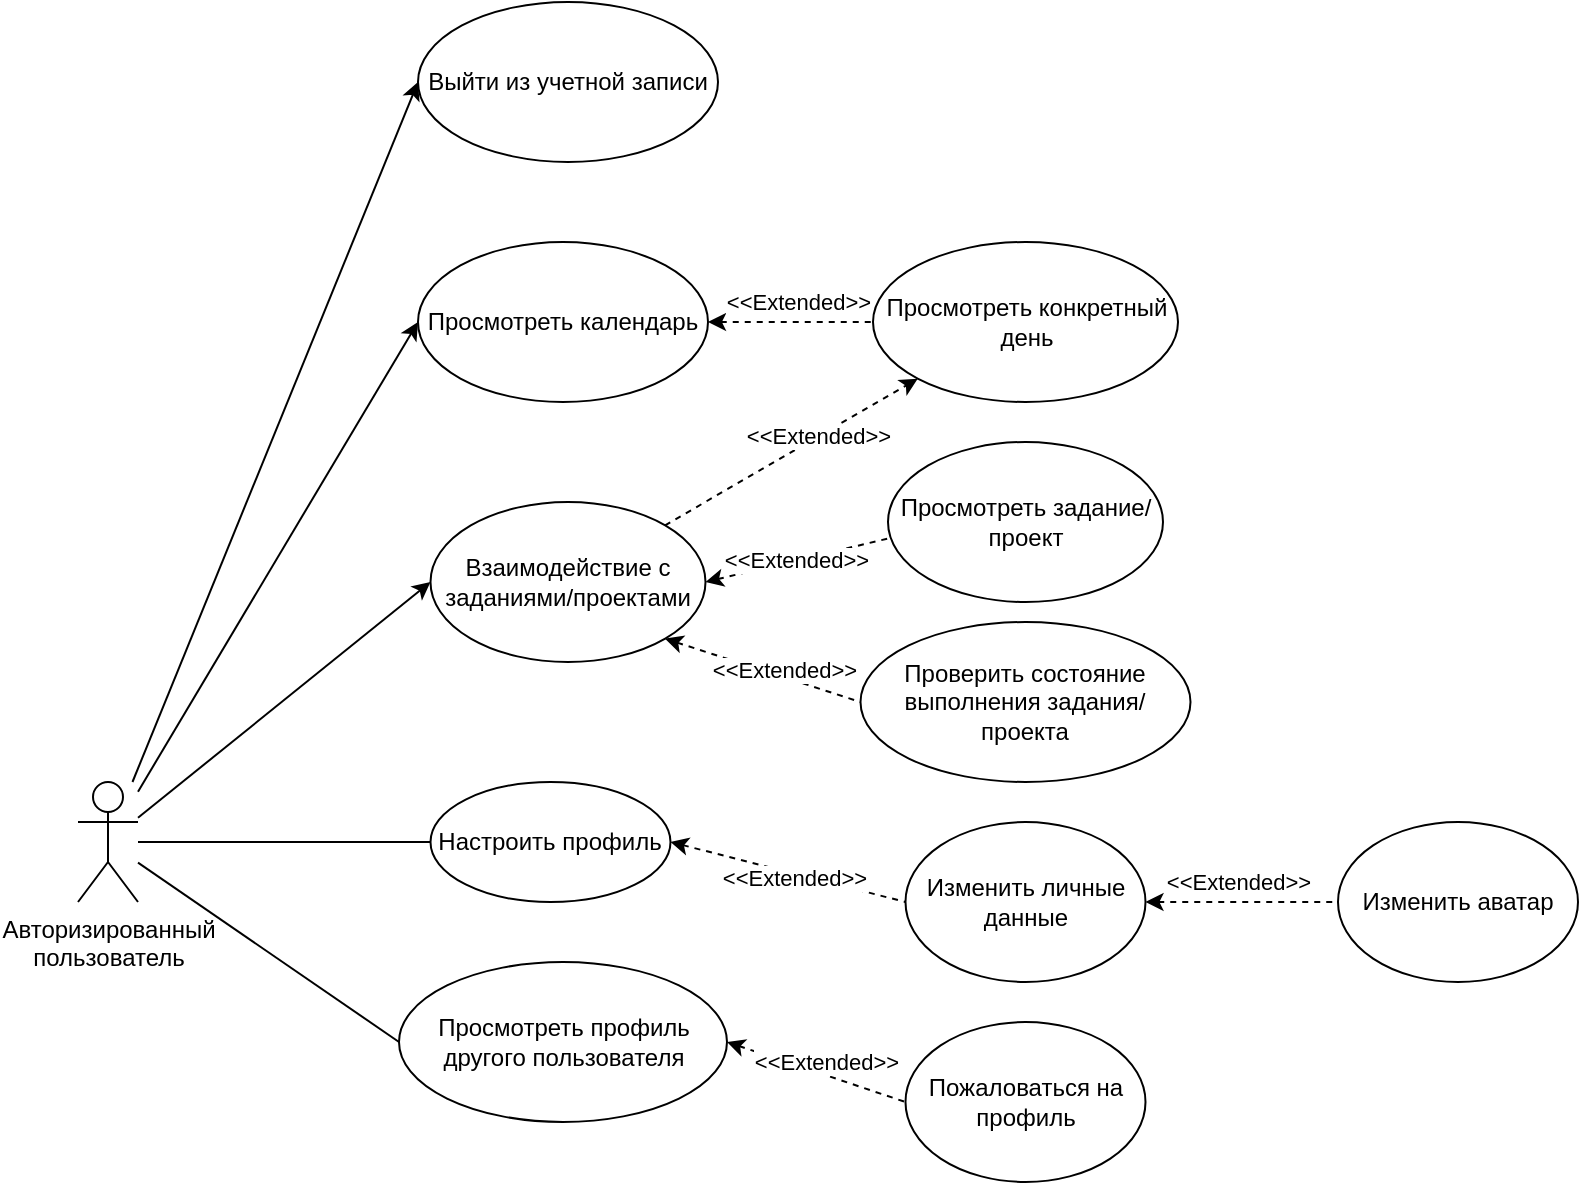 <mxfile version="24.0.5" type="device">
  <diagram name="Страница — 1" id="Cg9e4lRFs6lyY9MizwPD">
    <mxGraphModel dx="1221" dy="647" grid="1" gridSize="10" guides="1" tooltips="1" connect="1" arrows="1" fold="1" page="1" pageScale="1" pageWidth="827" pageHeight="1169" math="0" shadow="0">
      <root>
        <mxCell id="0" />
        <mxCell id="1" parent="0" />
        <mxCell id="Sueicobwrdl7SZPW2hEC-1" value="Авторизированный&lt;div&gt;пользователь&lt;/div&gt;" style="shape=umlActor;verticalLabelPosition=bottom;verticalAlign=top;html=1;outlineConnect=0;" vertex="1" parent="1">
          <mxGeometry x="40" y="400" width="30" height="60" as="geometry" />
        </mxCell>
        <mxCell id="Sueicobwrdl7SZPW2hEC-2" value="Выйти из учетной записи" style="ellipse;whiteSpace=wrap;html=1;" vertex="1" parent="1">
          <mxGeometry x="210" y="10" width="150" height="80" as="geometry" />
        </mxCell>
        <mxCell id="Sueicobwrdl7SZPW2hEC-9" value="" style="edgeStyle=orthogonalEdgeStyle;rounded=0;orthogonalLoop=1;jettySize=auto;html=1;startArrow=classic;startFill=1;endArrow=none;endFill=0;dashed=1;" edge="1" parent="1" source="Sueicobwrdl7SZPW2hEC-7" target="Sueicobwrdl7SZPW2hEC-8">
          <mxGeometry relative="1" as="geometry" />
        </mxCell>
        <mxCell id="Sueicobwrdl7SZPW2hEC-50" value="&amp;lt;&amp;lt;Extended&amp;gt;&amp;gt;" style="edgeLabel;html=1;align=center;verticalAlign=middle;resizable=0;points=[];" vertex="1" connectable="0" parent="Sueicobwrdl7SZPW2hEC-9">
          <mxGeometry x="0.153" y="-2" relative="1" as="geometry">
            <mxPoint x="-3" y="-12" as="offset" />
          </mxGeometry>
        </mxCell>
        <mxCell id="Sueicobwrdl7SZPW2hEC-7" value="Просмотреть календарь" style="ellipse;whiteSpace=wrap;html=1;" vertex="1" parent="1">
          <mxGeometry x="210" y="130" width="145" height="80" as="geometry" />
        </mxCell>
        <mxCell id="Sueicobwrdl7SZPW2hEC-8" value="Просмотреть конкретный день" style="ellipse;whiteSpace=wrap;html=1;" vertex="1" parent="1">
          <mxGeometry x="437.5" y="130" width="152.5" height="80" as="geometry" />
        </mxCell>
        <mxCell id="Sueicobwrdl7SZPW2hEC-11" value="Взаимодействие с заданиями/проектами" style="ellipse;whiteSpace=wrap;html=1;" vertex="1" parent="1">
          <mxGeometry x="216.25" y="260" width="137.5" height="80" as="geometry" />
        </mxCell>
        <mxCell id="Sueicobwrdl7SZPW2hEC-16" value="" style="endArrow=classic;html=1;rounded=0;entryX=0;entryY=1;entryDx=0;entryDy=0;exitX=1;exitY=0;exitDx=0;exitDy=0;dashed=1;startArrow=none;startFill=0;endFill=1;" edge="1" parent="1" source="Sueicobwrdl7SZPW2hEC-11" target="Sueicobwrdl7SZPW2hEC-8">
          <mxGeometry width="50" height="50" relative="1" as="geometry">
            <mxPoint x="340" y="340" as="sourcePoint" />
            <mxPoint x="390" y="290" as="targetPoint" />
          </mxGeometry>
        </mxCell>
        <mxCell id="Sueicobwrdl7SZPW2hEC-49" value="&amp;lt;&amp;lt;Extended&amp;gt;&amp;gt;" style="edgeLabel;html=1;align=center;verticalAlign=middle;resizable=0;points=[];" vertex="1" connectable="0" parent="Sueicobwrdl7SZPW2hEC-16">
          <mxGeometry x="0.21" y="1" relative="1" as="geometry">
            <mxPoint as="offset" />
          </mxGeometry>
        </mxCell>
        <mxCell id="Sueicobwrdl7SZPW2hEC-17" value="Просмотреть задание/проект" style="ellipse;whiteSpace=wrap;html=1;" vertex="1" parent="1">
          <mxGeometry x="445" y="230" width="137.5" height="80" as="geometry" />
        </mxCell>
        <mxCell id="Sueicobwrdl7SZPW2hEC-20" value="Проверить состояние выполнения задания/проекта" style="ellipse;whiteSpace=wrap;html=1;" vertex="1" parent="1">
          <mxGeometry x="431.25" y="320" width="165" height="80" as="geometry" />
        </mxCell>
        <mxCell id="Sueicobwrdl7SZPW2hEC-21" value="" style="endArrow=none;html=1;rounded=0;entryX=0;entryY=0.5;entryDx=0;entryDy=0;exitX=1;exitY=1;exitDx=0;exitDy=0;startArrow=classic;startFill=1;dashed=1;" edge="1" parent="1" source="Sueicobwrdl7SZPW2hEC-11" target="Sueicobwrdl7SZPW2hEC-20">
          <mxGeometry width="50" height="50" relative="1" as="geometry">
            <mxPoint x="340" y="340" as="sourcePoint" />
            <mxPoint x="390" y="290" as="targetPoint" />
          </mxGeometry>
        </mxCell>
        <mxCell id="Sueicobwrdl7SZPW2hEC-47" value="&amp;lt;&amp;lt;Extended&amp;gt;&amp;gt;" style="edgeLabel;html=1;align=center;verticalAlign=middle;resizable=0;points=[];" vertex="1" connectable="0" parent="Sueicobwrdl7SZPW2hEC-21">
          <mxGeometry x="0.186" y="4" relative="1" as="geometry">
            <mxPoint as="offset" />
          </mxGeometry>
        </mxCell>
        <mxCell id="Sueicobwrdl7SZPW2hEC-22" value="" style="endArrow=none;html=1;rounded=0;entryX=0.015;entryY=0.597;entryDx=0;entryDy=0;entryPerimeter=0;exitX=1;exitY=0.5;exitDx=0;exitDy=0;dashed=1;startArrow=classic;startFill=1;" edge="1" parent="1" source="Sueicobwrdl7SZPW2hEC-11" target="Sueicobwrdl7SZPW2hEC-17">
          <mxGeometry width="50" height="50" relative="1" as="geometry">
            <mxPoint x="340" y="340" as="sourcePoint" />
            <mxPoint x="390" y="290" as="targetPoint" />
          </mxGeometry>
        </mxCell>
        <mxCell id="Sueicobwrdl7SZPW2hEC-48" value="&amp;lt;&amp;lt;Extended&amp;gt;&amp;gt;" style="edgeLabel;html=1;align=center;verticalAlign=middle;resizable=0;points=[];" vertex="1" connectable="0" parent="Sueicobwrdl7SZPW2hEC-22">
          <mxGeometry x="-0.036" y="1" relative="1" as="geometry">
            <mxPoint as="offset" />
          </mxGeometry>
        </mxCell>
        <mxCell id="Sueicobwrdl7SZPW2hEC-23" value="" style="endArrow=classic;html=1;rounded=0;entryX=0;entryY=0.5;entryDx=0;entryDy=0;endFill=1;" edge="1" parent="1" source="Sueicobwrdl7SZPW2hEC-1" target="Sueicobwrdl7SZPW2hEC-2">
          <mxGeometry width="50" height="50" relative="1" as="geometry">
            <mxPoint x="110" y="230" as="sourcePoint" />
            <mxPoint x="160" y="180" as="targetPoint" />
          </mxGeometry>
        </mxCell>
        <mxCell id="Sueicobwrdl7SZPW2hEC-24" value="" style="endArrow=classic;html=1;rounded=0;entryX=0;entryY=0.5;entryDx=0;entryDy=0;endFill=1;" edge="1" parent="1" source="Sueicobwrdl7SZPW2hEC-1" target="Sueicobwrdl7SZPW2hEC-7">
          <mxGeometry width="50" height="50" relative="1" as="geometry">
            <mxPoint x="340" y="340" as="sourcePoint" />
            <mxPoint x="390" y="290" as="targetPoint" />
          </mxGeometry>
        </mxCell>
        <mxCell id="Sueicobwrdl7SZPW2hEC-26" value="" style="endArrow=classic;html=1;rounded=0;entryX=0;entryY=0.5;entryDx=0;entryDy=0;endFill=1;" edge="1" parent="1" source="Sueicobwrdl7SZPW2hEC-1" target="Sueicobwrdl7SZPW2hEC-11">
          <mxGeometry width="50" height="50" relative="1" as="geometry">
            <mxPoint x="340" y="340" as="sourcePoint" />
            <mxPoint x="390" y="290" as="targetPoint" />
          </mxGeometry>
        </mxCell>
        <mxCell id="Sueicobwrdl7SZPW2hEC-27" value="Настроить профиль" style="ellipse;whiteSpace=wrap;html=1;" vertex="1" parent="1">
          <mxGeometry x="216.25" y="400" width="120" height="60" as="geometry" />
        </mxCell>
        <mxCell id="Sueicobwrdl7SZPW2hEC-28" value="Просмотреть профиль другого пользователя" style="ellipse;whiteSpace=wrap;html=1;" vertex="1" parent="1">
          <mxGeometry x="200.5" y="490" width="164" height="80" as="geometry" />
        </mxCell>
        <mxCell id="Sueicobwrdl7SZPW2hEC-30" value="" style="endArrow=none;html=1;rounded=0;entryX=0;entryY=0.5;entryDx=0;entryDy=0;" edge="1" parent="1" source="Sueicobwrdl7SZPW2hEC-1" target="Sueicobwrdl7SZPW2hEC-27">
          <mxGeometry width="50" height="50" relative="1" as="geometry">
            <mxPoint x="70" y="480" as="sourcePoint" />
            <mxPoint x="120" y="430" as="targetPoint" />
          </mxGeometry>
        </mxCell>
        <mxCell id="Sueicobwrdl7SZPW2hEC-31" value="" style="endArrow=none;html=1;rounded=0;entryX=0;entryY=0.5;entryDx=0;entryDy=0;" edge="1" parent="1" source="Sueicobwrdl7SZPW2hEC-1" target="Sueicobwrdl7SZPW2hEC-28">
          <mxGeometry width="50" height="50" relative="1" as="geometry">
            <mxPoint x="340" y="340" as="sourcePoint" />
            <mxPoint x="390" y="290" as="targetPoint" />
          </mxGeometry>
        </mxCell>
        <mxCell id="Sueicobwrdl7SZPW2hEC-37" value="" style="edgeStyle=orthogonalEdgeStyle;rounded=0;orthogonalLoop=1;jettySize=auto;html=1;dashed=1;endArrow=none;endFill=0;startArrow=classic;startFill=1;" edge="1" parent="1" source="Sueicobwrdl7SZPW2hEC-33" target="Sueicobwrdl7SZPW2hEC-36">
          <mxGeometry relative="1" as="geometry" />
        </mxCell>
        <mxCell id="Sueicobwrdl7SZPW2hEC-46" value="&amp;lt;&amp;lt;Extended&amp;gt;&amp;gt;" style="edgeLabel;html=1;align=center;verticalAlign=middle;resizable=0;points=[];" vertex="1" connectable="0" parent="Sueicobwrdl7SZPW2hEC-37">
          <mxGeometry x="-0.135" y="-2" relative="1" as="geometry">
            <mxPoint x="4" y="-12" as="offset" />
          </mxGeometry>
        </mxCell>
        <mxCell id="Sueicobwrdl7SZPW2hEC-33" value="Изменить личные данные" style="ellipse;whiteSpace=wrap;html=1;" vertex="1" parent="1">
          <mxGeometry x="453.75" y="420" width="120" height="80" as="geometry" />
        </mxCell>
        <mxCell id="Sueicobwrdl7SZPW2hEC-35" value="" style="endArrow=none;html=1;rounded=0;entryX=0;entryY=0.5;entryDx=0;entryDy=0;exitX=1;exitY=0.5;exitDx=0;exitDy=0;dashed=1;startArrow=classic;startFill=1;" edge="1" parent="1" source="Sueicobwrdl7SZPW2hEC-27" target="Sueicobwrdl7SZPW2hEC-33">
          <mxGeometry width="50" height="50" relative="1" as="geometry">
            <mxPoint x="240" y="420" as="sourcePoint" />
            <mxPoint x="290" y="370" as="targetPoint" />
          </mxGeometry>
        </mxCell>
        <mxCell id="Sueicobwrdl7SZPW2hEC-45" value="&amp;lt;&amp;lt;Extended&amp;gt;&amp;gt;" style="edgeLabel;html=1;align=center;verticalAlign=middle;resizable=0;points=[];" vertex="1" connectable="0" parent="Sueicobwrdl7SZPW2hEC-35">
          <mxGeometry x="0.051" y="-2" relative="1" as="geometry">
            <mxPoint as="offset" />
          </mxGeometry>
        </mxCell>
        <mxCell id="Sueicobwrdl7SZPW2hEC-36" value="Изменить аватар" style="ellipse;whiteSpace=wrap;html=1;" vertex="1" parent="1">
          <mxGeometry x="670" y="420" width="120" height="80" as="geometry" />
        </mxCell>
        <mxCell id="Sueicobwrdl7SZPW2hEC-40" value="Пожаловаться на профиль" style="ellipse;whiteSpace=wrap;html=1;" vertex="1" parent="1">
          <mxGeometry x="453.75" y="520" width="120" height="80" as="geometry" />
        </mxCell>
        <mxCell id="Sueicobwrdl7SZPW2hEC-42" value="" style="endArrow=none;html=1;rounded=0;entryX=0;entryY=0.5;entryDx=0;entryDy=0;exitX=1;exitY=0.5;exitDx=0;exitDy=0;startArrow=classic;startFill=1;dashed=1;" edge="1" parent="1" source="Sueicobwrdl7SZPW2hEC-28" target="Sueicobwrdl7SZPW2hEC-40">
          <mxGeometry width="50" height="50" relative="1" as="geometry">
            <mxPoint x="240" y="420" as="sourcePoint" />
            <mxPoint x="290" y="370" as="targetPoint" />
          </mxGeometry>
        </mxCell>
        <mxCell id="Sueicobwrdl7SZPW2hEC-44" value="&amp;lt;&amp;lt;Extended&amp;gt;&amp;gt;" style="edgeLabel;html=1;align=center;verticalAlign=middle;resizable=0;points=[];" vertex="1" connectable="0" parent="Sueicobwrdl7SZPW2hEC-42">
          <mxGeometry x="0.086" y="-4" relative="1" as="geometry">
            <mxPoint x="2" y="-10" as="offset" />
          </mxGeometry>
        </mxCell>
      </root>
    </mxGraphModel>
  </diagram>
</mxfile>
